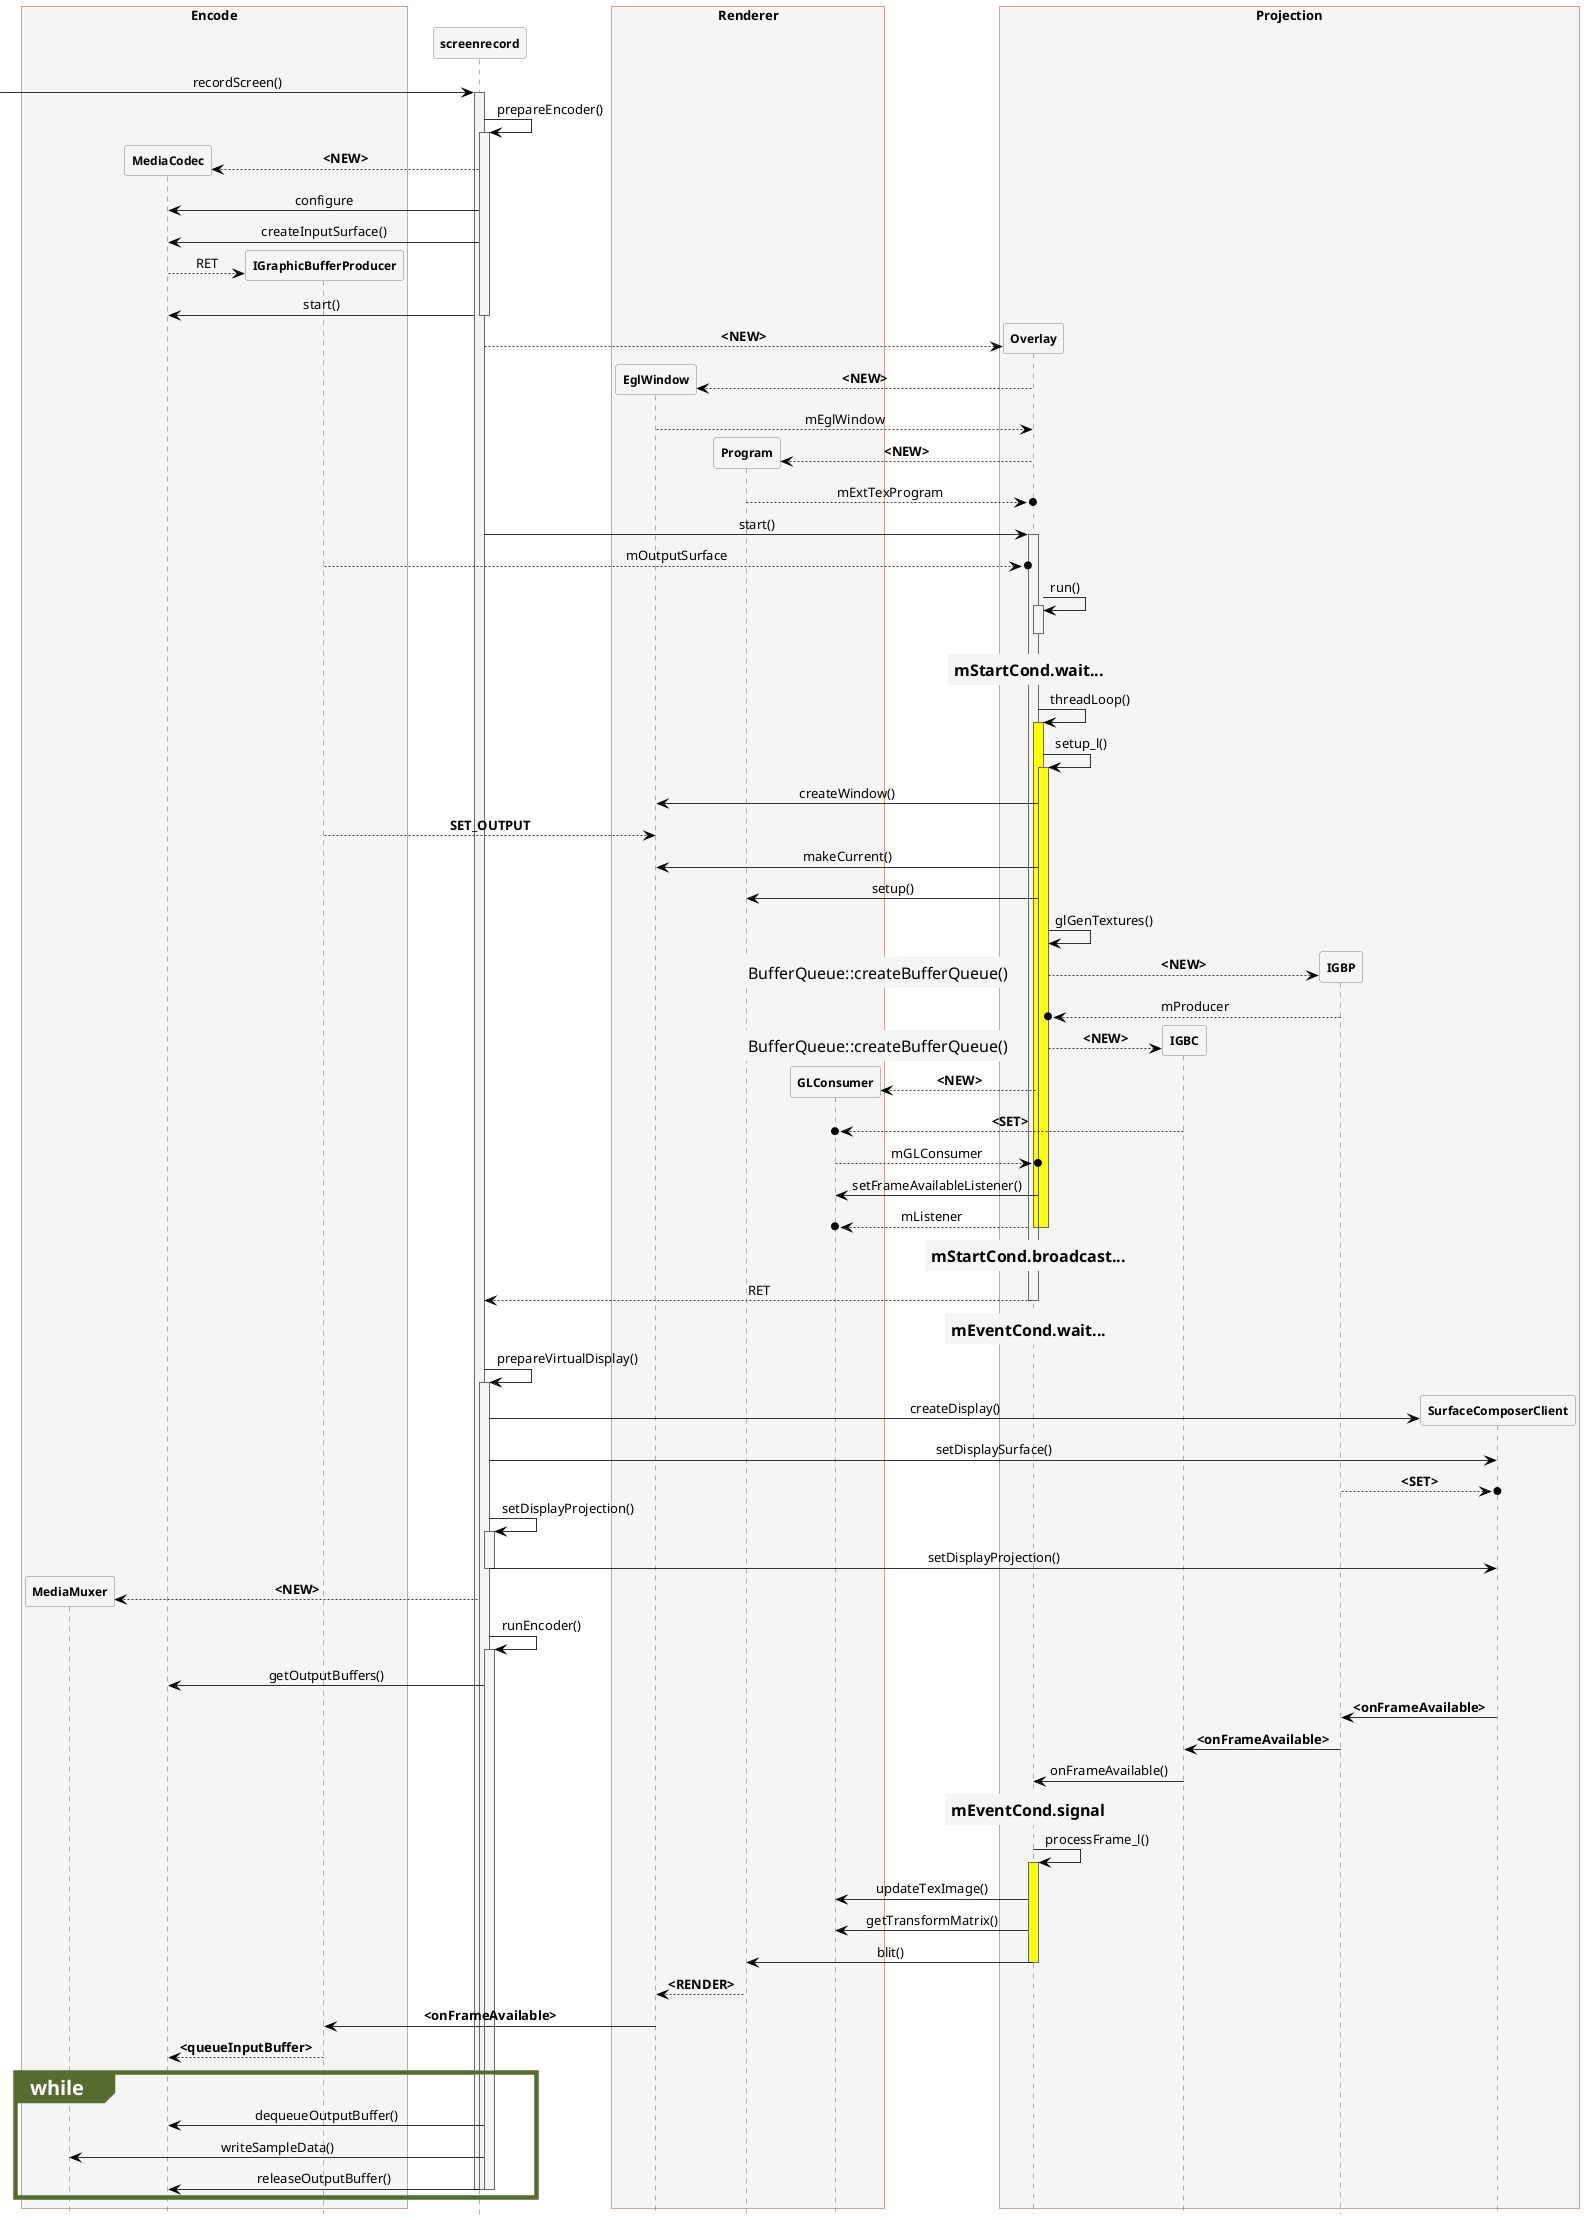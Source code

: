 @startuml SurfaceTexture

hide footbox
skinparam {
    ' defaultFontName Abyssinica SIL
    Shadowing false
    backgroundColor white
    NoteFontColor #Black
    NoteFontSize 16
    NoteTextAlignment left
    NoteBackgroundColor WhiteSmoke
    NoteColor transparent
    NoteBorderThickness 0
    NoteBorderColor transparent
    NoteBorderThickness 0
    NoteShadowing false
    ParticipantPadding 0
    BoxPadding 20
    dpi 96
    ClassBackgroundColor transparent
    ClassHeaderBackgroundColor lightgreen
    ClassStereotypeFontColor transparent
    SequenceBoxBordercolor sienna
    SequenceBoxFontSize 24
    SequenceBoxFontColor Black
    SequenceBoxBackgroundColor WhiteSmoke
    SequenceLifeLineBackgroundColor WhiteSmoke
    SequenceMessageAlignment center
    SequenceGroupHeaderFontColor White
    SequenceGroupHeaderFontSize 20
    SequenceGroupBackgroundColor DarkOliveGreen
    SequenceGroupBodyBackgroundColor transparent
    SequenceGroupBorderThickness 4
    SequenceGroupBorderColor DarkOliveGreen
    ' transparent
    sequence {
        ParticipantBackgroundColor WhiteSmoke
        ParticipantBorderColor Gray
        ParticipantFontStyle Bold
        ParticipantFontSize 12
        ParticipantPadding 0

        LifeLineBorderColor DimGray
        ArrowColor Black
        ArrowThickness 0.8
        ColorArrowSeparationSpace 30
    }
}

box Encode
participant MediaMuxer
participant MediaCodec
participant IGraphicBufferProducer
end box
participant screenrecord
box Renderer
participant EglWindow
participant Program
participant GLConsumer
end box

box Projection
participant Overlay
participant IGBC
participant IGBP
participant SurfaceComposerClient
end box

->screenrecord:recordScreen()
activate screenrecord
screenrecord->screenrecord:prepareEncoder()
activate screenrecord
create MediaCodec
screenrecord-->MediaCodec:**<NEW>**
screenrecord->MediaCodec:configure
screenrecord->MediaCodec:createInputSurface()
create IGraphicBufferProducer
MediaCodec-->IGraphicBufferProducer:RET
screenrecord->MediaCodec:start()
deactivate screenrecord

create Overlay
screenrecord-->Overlay:**<NEW>**
create EglWindow
Overlay-->EglWindow:**<NEW>**
EglWindow-->Overlay:mEglWindow
create Program
Overlay-->Program:**<NEW>**
Program-->o Overlay:mExtTexProgram

screenrecord->Overlay:start()
activate Overlay
IGraphicBufferProducer-->o Overlay:mOutputSurface
Overlay->Overlay:run()
activate Overlay
deactivate Overlay

note over Overlay:**mStartCond.wait...**
Overlay->Overlay:threadLoop()
activate Overlay #Yellow
Overlay->Overlay:setup_l()
activate Overlay #Yellow
Overlay->EglWindow:createWindow()
IGraphicBufferProducer-->EglWindow:**SET_OUTPUT**
Overlay->EglWindow:makeCurrent()
Overlay->Program:setup()

Overlay->Overlay:glGenTextures()
create IGBP
Overlay-->IGBP:**<NEW>**
note left:BufferQueue::createBufferQueue()
IGBP-->o Overlay:mProducer
create IGBC
Overlay-->IGBC:**<NEW>**
note left:BufferQueue::createBufferQueue()
create GLConsumer
Overlay-->GLConsumer:**<NEW>**
IGBC-->o GLConsumer:**<SET>**
GLConsumer-->o Overlay:mGLConsumer
Overlay->GLConsumer:setFrameAvailableListener()
Overlay-->o GLConsumer:mListener
deactivate Overlay
note over Overlay:**mStartCond.broadcast...**
deactivate Overlay
Overlay-->screenrecord:RET
note over Overlay:**mEventCond.wait...**
deactivate Overlay

screenrecord->screenrecord:prepareVirtualDisplay()
activate screenrecord
create SurfaceComposerClient
screenrecord->SurfaceComposerClient:createDisplay()
screenrecord->SurfaceComposerClient:setDisplaySurface()
IGBP-->o SurfaceComposerClient:**<SET>**
screenrecord->screenrecord:setDisplayProjection()
activate screenrecord
screenrecord->SurfaceComposerClient:setDisplayProjection()
deactivate screenrecord
' SurfaceComposerClient-->screenrecord:**dpy**

create MediaMuxer
screenrecord-->MediaMuxer:**<NEW>**
screenrecord->screenrecord:runEncoder()
activate screenrecord
screenrecord->MediaCodec:getOutputBuffers()

SurfaceComposerClient->IGBP:**<onFrameAvailable>**
IGBP->IGBC:**<onFrameAvailable>**
IGBC->Overlay:onFrameAvailable()
note over Overlay:**mEventCond.signal**
Overlay->Overlay:processFrame_l()
activate Overlay #Yellow
Overlay->GLConsumer:updateTexImage()
Overlay->GLConsumer:getTransformMatrix()
Overlay->Program:blit()
deactivate Overlay
deactivate Overlay
Program-->EglWindow:**<RENDER>**
EglWindow->IGraphicBufferProducer:**<onFrameAvailable>**
IGraphicBufferProducer-->MediaCodec:**<queueInputBuffer>**

group while
screenrecord->MediaCodec:dequeueOutputBuffer()
screenrecord->MediaMuxer:writeSampleData()
screenrecord->MediaCodec:releaseOutputBuffer()
deactivate screenrecord
deactivate screenrecord
deactivate screenrecord
end group

@enduml